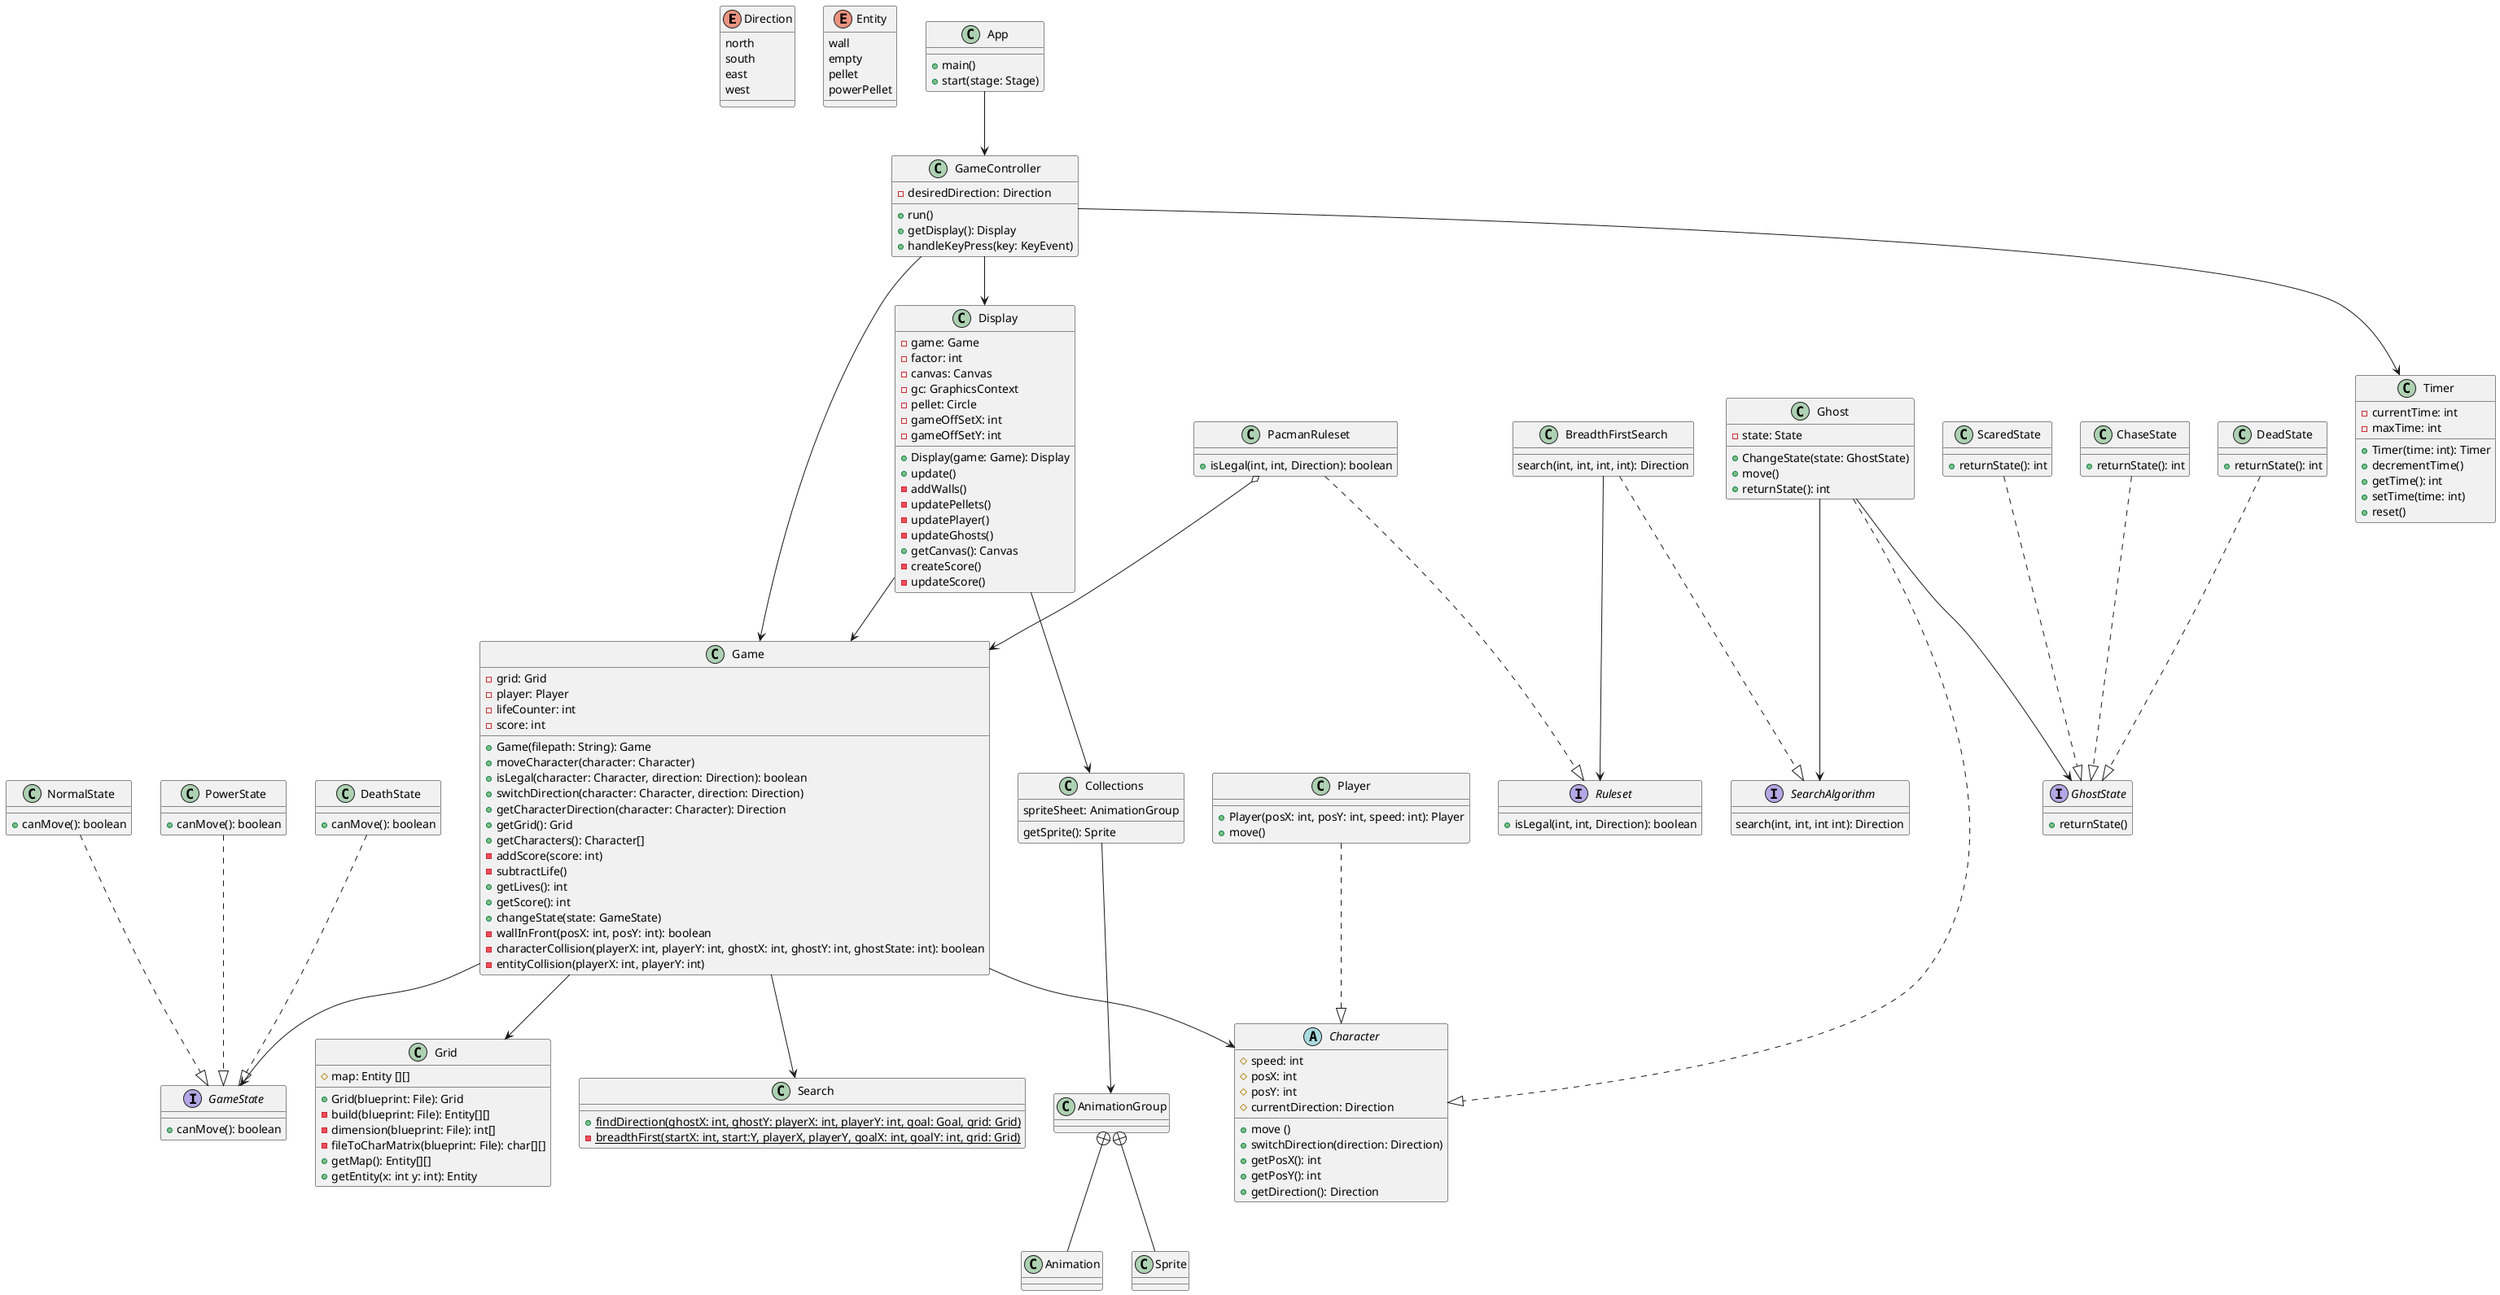 @startuml Time

enum Direction {
    north
    south
    east
    west
}

enum Entity {
    wall
    empty
    pellet
    powerPellet
}

class App {
    + main()
    + start(stage: Stage)
}

class GameController {
    - desiredDirection: Direction
    + run()
    + getDisplay(): Display
    + handleKeyPress(key: KeyEvent)
}

class Game {
    - grid: Grid
    - player: Player
    - lifeCounter: int
    - score: int

    + Game(filepath: String): Game
    + moveCharacter(character: Character)
    + isLegal(character: Character, direction: Direction): boolean
    + switchDirection(character: Character, direction: Direction)
    + getCharacterDirection(character: Character): Direction
    + getGrid(): Grid
    + getCharacters(): Character[]
    - addScore(score: int)
    - subtractLife() 
    + getLives(): int
    + getScore(): int
    + changeState(state: GameState)
    - wallInFront(posX: int, posY: int): boolean
    - characterCollision(playerX: int, playerY: int, ghostX: int, ghostY: int, ghostState: int): boolean
    - entityCollision(playerX: int, playerY: int)
}

class Search {
    {static} + findDirection(ghostX: int, ghostY: playerX: int, playerY: int, goal: Goal, grid: Grid)
    {static} - breadthFirst(startX: int, start:Y, playerX, playerY, goalX: int, goalY: int, grid: Grid)
}

class Timer {
    - currentTime: int
    - maxTime: int

    + Timer(time: int): Timer
    + decrementTime()
    + getTime(): int
    + setTime(time: int)
    + reset()
}

class Display {
    - game: Game
    - factor: int
    - canvas: Canvas
    - gc: GraphicsContext
    - pellet: Circle
    - gameOffSetX: int
    - gameOffSetY: int

    + Display(game: Game): Display
    + update()
    - addWalls()
    - updatePellets()
    - updatePlayer()
    - updateGhosts()
    + getCanvas(): Canvas
    - createScore()
    - updateScore()
}

class Collections {
    spriteSheet: AnimationGroup
    getSprite(): Sprite
}

class AnimationGroup {

}

class Animation {

}

class Sprite {

}

interface GameState {
    + canMove(): boolean

}

class NormalState {
    + canMove(): boolean
}

class PowerState {
    + canMove(): boolean
}

class DeathState {
    + canMove(): boolean
}

abstract class Character{
    # speed: int
    # posX: int
    # posY: int
    # currentDirection: Direction

    + move ()
    + switchDirection(direction: Direction)
    + getPosX(): int
    + getPosY(): int
    + getDirection(): Direction
}
class Player {
    + Player(posX: int, posY: int, speed: int): Player
    + move()
}
class Ghost {
    - state: State
    + ChangeState(state: GhostState)
    + move()
    + returnState(): int
}

interface GhostState {
    + returnState()
}
class ScaredState {
    + returnState(): int
}
class ChaseState {
    + returnState(): int
}
class DeadState {
    + returnState(): int
}


class Grid {
    # map: Entity [][]

    + Grid(blueprint: File): Grid
    - build(blueprint: File): Entity[][]
    - dimension(blueprint: File): int[]
    - fileToCharMatrix(blueprint: File): char[][]
    + getMap(): Entity[][]
    + getEntity(x: int y: int): Entity
}

interface Ruleset {
    + isLegal(int, int, Direction): boolean
}

class PacmanRuleset {
    + isLegal(int, int, Direction): boolean
}

class BreadthFirstSearch {
    search(int, int, int, int): Direction
}

interface SearchAlgorithm {
    search(int, int, int int): Direction
}

BreadthFirstSearch ..|> SearchAlgorithm
Ghost --> SearchAlgorithm
BreadthFirstSearch --> Ruleset

PacmanRuleset ..|> Ruleset
PacmanRuleset o--> Game

App --> GameController

GameController --> Timer
GameController --> Game
GameController --> Display

Display --> Game
Display --> Collections

Collections --> AnimationGroup

AnimationGroup +-- Sprite
AnimationGroup +-- Animation

Game --> Character
Game --> GameState
Game --> Grid
Game --> Search

Player ..|> Character
Ghost ..|> Character

Ghost --> GhostState
ChaseState ..|> GhostState
ScaredState ..|> GhostState
DeadState ..|> GhostState

NormalState ..|> GameState
PowerState ..|> GameState
DeathState ..|> GameState

@enduml